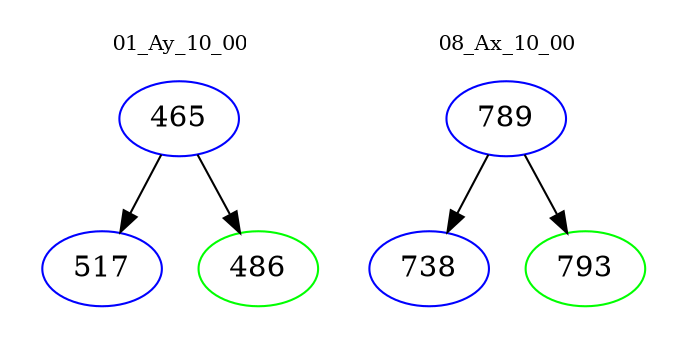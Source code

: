 digraph{
subgraph cluster_0 {
color = white
label = "01_Ay_10_00";
fontsize=10;
T0_465 [label="465", color="blue"]
T0_465 -> T0_517 [color="black"]
T0_517 [label="517", color="blue"]
T0_465 -> T0_486 [color="black"]
T0_486 [label="486", color="green"]
}
subgraph cluster_1 {
color = white
label = "08_Ax_10_00";
fontsize=10;
T1_789 [label="789", color="blue"]
T1_789 -> T1_738 [color="black"]
T1_738 [label="738", color="blue"]
T1_789 -> T1_793 [color="black"]
T1_793 [label="793", color="green"]
}
}
